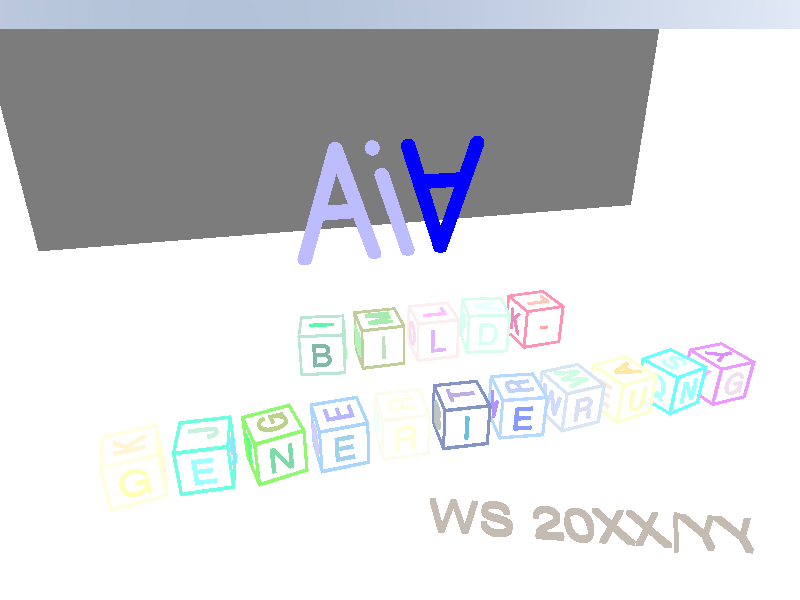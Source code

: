 // Datei:  modellierung.pov
// Autor:  Sebastian Birk
// Datum:  2014-01-14
// Loesung zu Blatt 11, Aufgabe 19
//   verwendet Teile des Beispielskripts scenes/advanced/blocks/stackerday.pov
//   von Greg M. Johnson und Gilles Tran

#include "colors.inc"
#include "stones.inc"
#include "textures.inc"
#include "shapes.inc"
#include "glass.inc"
#include "metals.inc"
#include "woods.inc"




// 
// Standard-Reflektionseinstellungen
// 
#default {finish { ambient 0.1 diffuse 1 }}

//
// Hintergrund
//
sky_sphere{  // white sky sphere with a blue far end
  pigment{
    gradient z
    poly_wave 2
    color_map{
      [0  White*1.5]            
      [1 rgb <116,138,176>/255]            
    }
    scale 2
    translate -z
  }
}                         

//
// Kamera
//
camera {
  location <-4, 8, -15>
  look_at  <0, 1,  0>
}

//
// Licht
//
light_source {
  <-2, 10, -5>
  color <.3,.3,.3>
}
light_source {
  <2, 6, -10>
  color White
  spotlight
  radius 90
  falloff 3
  tightness 5
  point_at <0,0,0>
}


//
// Objektdefinitionen
//
#declare P_A1 = < 0.00, 0.00, 0>;
#declare P_A2 = < 1.00, 3.00, 0>;
#declare P_A3 = < 2.00, 0.00, 0>;
#declare P_A4 = < 0.50, 1.30, 0>;
#declare P_A5 = < 1.50, 1.30, 0>;

#declare P_i1 = < 2.00, 3.00, 0>;
#declare P_i2 = < 2.25, 2.25, 0>;
#declare P_i3 = < 3.00, 0.00, 0>;

#declare P_V1 = < 3.00, 3.00, 0>;
#declare P_V2 = < 4.00, 0.00, 0>;
#declare P_V3 = < 5.00, 3.00, 0>;
#declare P_V4 = < 3.50, 2.00, 0>;
#declare P_V5 = < 4.50, 2.00, 0>;

#declare logo_thickness = 0.2;

#declare AiA_A = union { // letter A
  sphere_sweep { //  / part of A
    linear_spline
    2,
    P_A1, logo_thickness,
    P_A2, logo_thickness
  }
  sphere_sweep { //  \ part of A
    linear_spline
    2,
    P_A2, logo_thickness,
    P_A3, logo_thickness
  }
  sphere_sweep { //  - part of A
    linear_spline
    2,
    P_A4, logo_thickness,
    P_A5, logo_thickness
  }
} // end letter A

#declare AiA_i = union { // letter i
  sphere_sweep { //  dot of i
    linear_spline
    2,
    P_i1, logo_thickness,
    P_i1, logo_thickness
  }
  sphere_sweep { //  \ part of i
    linear_spline
    2,
    P_i2, logo_thickness,
    P_i3, logo_thickness
  }
} // end letter i

#declare AiA_V = union { // letter upside down A
  sphere_sweep { //  / part of A
    linear_spline
    2,
    P_V1, logo_thickness,
    P_V2, logo_thickness
  }
  sphere_sweep { //  \ part of A
    linear_spline
    2,
    P_V2, logo_thickness,
    P_V3, logo_thickness
  }
  sphere_sweep { //  - part of A
    linear_spline
    2,
    P_V4, logo_thickness,
    P_V5, logo_thickness
  }
} // end letter upside down A


#declare AiA = union {
  object {
    AiA_A
    texture { pigment {color rgb <.5,.5,1>} }
  }
  object {
    AiA_i
    texture { pigment {color rgb <.5,.5,1>} }
  }
  object {
    AiA_V
    texture { pigment {color rgb <.0,.0,1>} }
  }
}


//
// Objekte zeichnen
//

// Bildgenerierung-Wuerfel
#macro centertext(Text)
        #local MinText=min_extent(Text);
        #local MaxText=max_extent(Text);
        translate -(MinText+(MaxText-MinText)/2)
#end

#macro unitbox(let1, let2, let3, let4, let5, let6)
  #local COL=<rand(rd),rand(rd),rand(rd)>;
  union{
    difference{
      box{<-0.5,-0.5,-0.5>,<0.5,0.5,0.5>}
      box{<-0.45,-0.45,-1>,<0.45,0.45,1>}
      box{<-1,-0.45,-0.45>,<1,0.45,0.45>}
      box{<-0.45,-1,-0.45>,<0.45,1,0.45>}
      txtBox(COL)
    }                
    box{-0.45,0.45 texture{pigment{White*1.4}}}                                
    #declare Font="cyrvetic"
    #declare sFont=<0.76,0.76,0.05>;
    #local L1=text { ttf Font let1 1, 0 scale sFont}
    #local L2=text { ttf Font let2 1, 0 scale sFont}
    #local L3=text { ttf Font let3 1, 0 scale sFont}
    #local L4=text { ttf Font let4 1, 0 scale sFont}
    #local L5=text { ttf Font let5 1, 0 scale sFont}
    #local L6=text { ttf Font let6 1, 0 scale sFont}
    union{
      object{L1 centertext(L1) translate -0.5*z rotate y*90 txtBox(COL)}
      object{L2 centertext(L2) translate -0.5*z  txtBox(COL)}                        
      object{L3 centertext(L3) translate -0.5*z rotate -90*y txtBox(COL)}   
      object{L4 centertext(L4) translate -0.5*z rotate 180*y txtBox(COL)}
      object{L5 centertext(L5) translate -0.5*z rotate 90*x txtBox(COL)}  
      object{L6 centertext(L6) translate -0.5*z rotate -90*x txtBox(COL)}  
    }
  }
#end

#declare rd=seed(0); // color random stream
#declare sc1=0.5;
#declare sc2=1;
#macro txtBox(COL)
  texture{
    pigment { rgb <COL.x+rand(rd)*sc1,COL.y+rand(rd)*sc1,COL.z+rand(rd)*sc1>*sc2}
    finish{ambient 0 diffuse 1}
  }                   
#end                                                    

#declare abst=1.3;
#declare wink=30;
union{
  object{ unitbox("B","E","F","I","I","O") rotate -90*y rotate (rand(rd)-0.5)*wink*<0,1,0>  translate <-2*abst,1.5,-3> }
  object{ unitbox("I","W","F","M","M","Z") rotate -90*y rotate (rand(rd)-0.5)*wink*<0,1,0>  translate <-1*abst,1.5,-3> }
  object{ unitbox("L","Q","H","O","L","E") rotate -90*y rotate (rand(rd)-0.5)*wink*<0,1,0>  translate < 0*abst,1.5,-3> }
  object{ unitbox("D","R","Z","P","A","Y") rotate -90*y rotate (rand(rd)-0.5)*wink*<0,1,0>  translate < 1*abst,1.5,-3> }
  object{ unitbox("-","T","B","K","L","R") rotate -90*y rotate (rand(rd)-0.5)*wink*<0,1,0>  translate < 2*abst,1.5,-3> }

  object{ unitbox("G","D","O","L","K","T") rotate -90*y rotate (rand(rd)-0.5)*wink*<0,1,0>  translate <-5*abst,0.5,-5> }
  object{ unitbox("E","S","L","R","J","Z") rotate -90*y rotate (rand(rd)-0.5)*wink*<0,1,0>  translate <-4*abst,0.5,-5> }
  object{ unitbox("N","W","L","T","G","R") rotate -90*y rotate (rand(rd)-0.5)*wink*<0,1,0>  translate <-3*abst,0.5,-5> }
  object{ unitbox("E","I","K","G","E","E") rotate -90*y rotate (rand(rd)-0.5)*wink*<0,1,0>  translate <-2*abst,0.5,-5> }
  object{ unitbox("R","O","M","F","R","G") rotate -90*y rotate (rand(rd)-0.5)*wink*<0,1,0>  translate <-1*abst,0.5,-5> }
  object{ unitbox("I","P","N","B","T","I") rotate -90*y rotate (rand(rd)-0.5)*wink*<0,1,0>  translate < 0*abst,0.5,-5> }
  object{ unitbox("E","G","B","V","R","J") rotate -90*y rotate (rand(rd)-0.5)*wink*<0,1,0>  translate < 1*abst,0.5,-5> }
  object{ unitbox("R","H","V","W","W","L") rotate -90*y rotate (rand(rd)-0.5)*wink*<0,1,0>  translate < 2*abst,0.5,-5> }
  object{ unitbox("U","N","S","E","A","K") rotate -90*y rotate (rand(rd)-0.5)*wink*<0,1,0>  translate < 3*abst,0.5,-5> }
  object{ unitbox("N","B","E","Q","S","R") rotate -90*y rotate (rand(rd)-0.5)*wink*<0,1,0>  translate < 4*abst,0.5,-5> }
  object{ unitbox("G","C","D","Y","Y","N") rotate -90*y rotate (rand(rd)-0.5)*wink*<0,1,0>  translate < 5*abst,0.5,-5> }
}


// Podest
box {
  <-10,0,-4> <10,1,0> 
  pigment { rgb <1,1,1> }
  finish { ambient .3 diffuse 1 }
}
box {
  <-10,0,0> <10,2,4> 
  pigment { rgb <1,1,1> }
  finish { ambient .3 diffuse 1 }
}

// Spiegel
box {
  <-10,0,4> <10,8,5> 
  texture { Polished_Chrome scale 1 }
}

// AiA Logo
object {
  AiA
  translate <-2.5,2+logo_thickness/2,1>
}

// Boden
plane{
  y, 0
  texture{
    pigment{White}
    finish{
      ambient 0.1
      diffuse 1
    }
  }
}

// Schriftzug WS ...
text {
  ttf "cyrvetic" "WS 20XX/YY" 1, 0
  scale <1.0,1.0,0.2>
  rotate x*90
  rotate y*20
  translate <-1.5,0.1,-7.5>
  texture { Aluminum }
}
